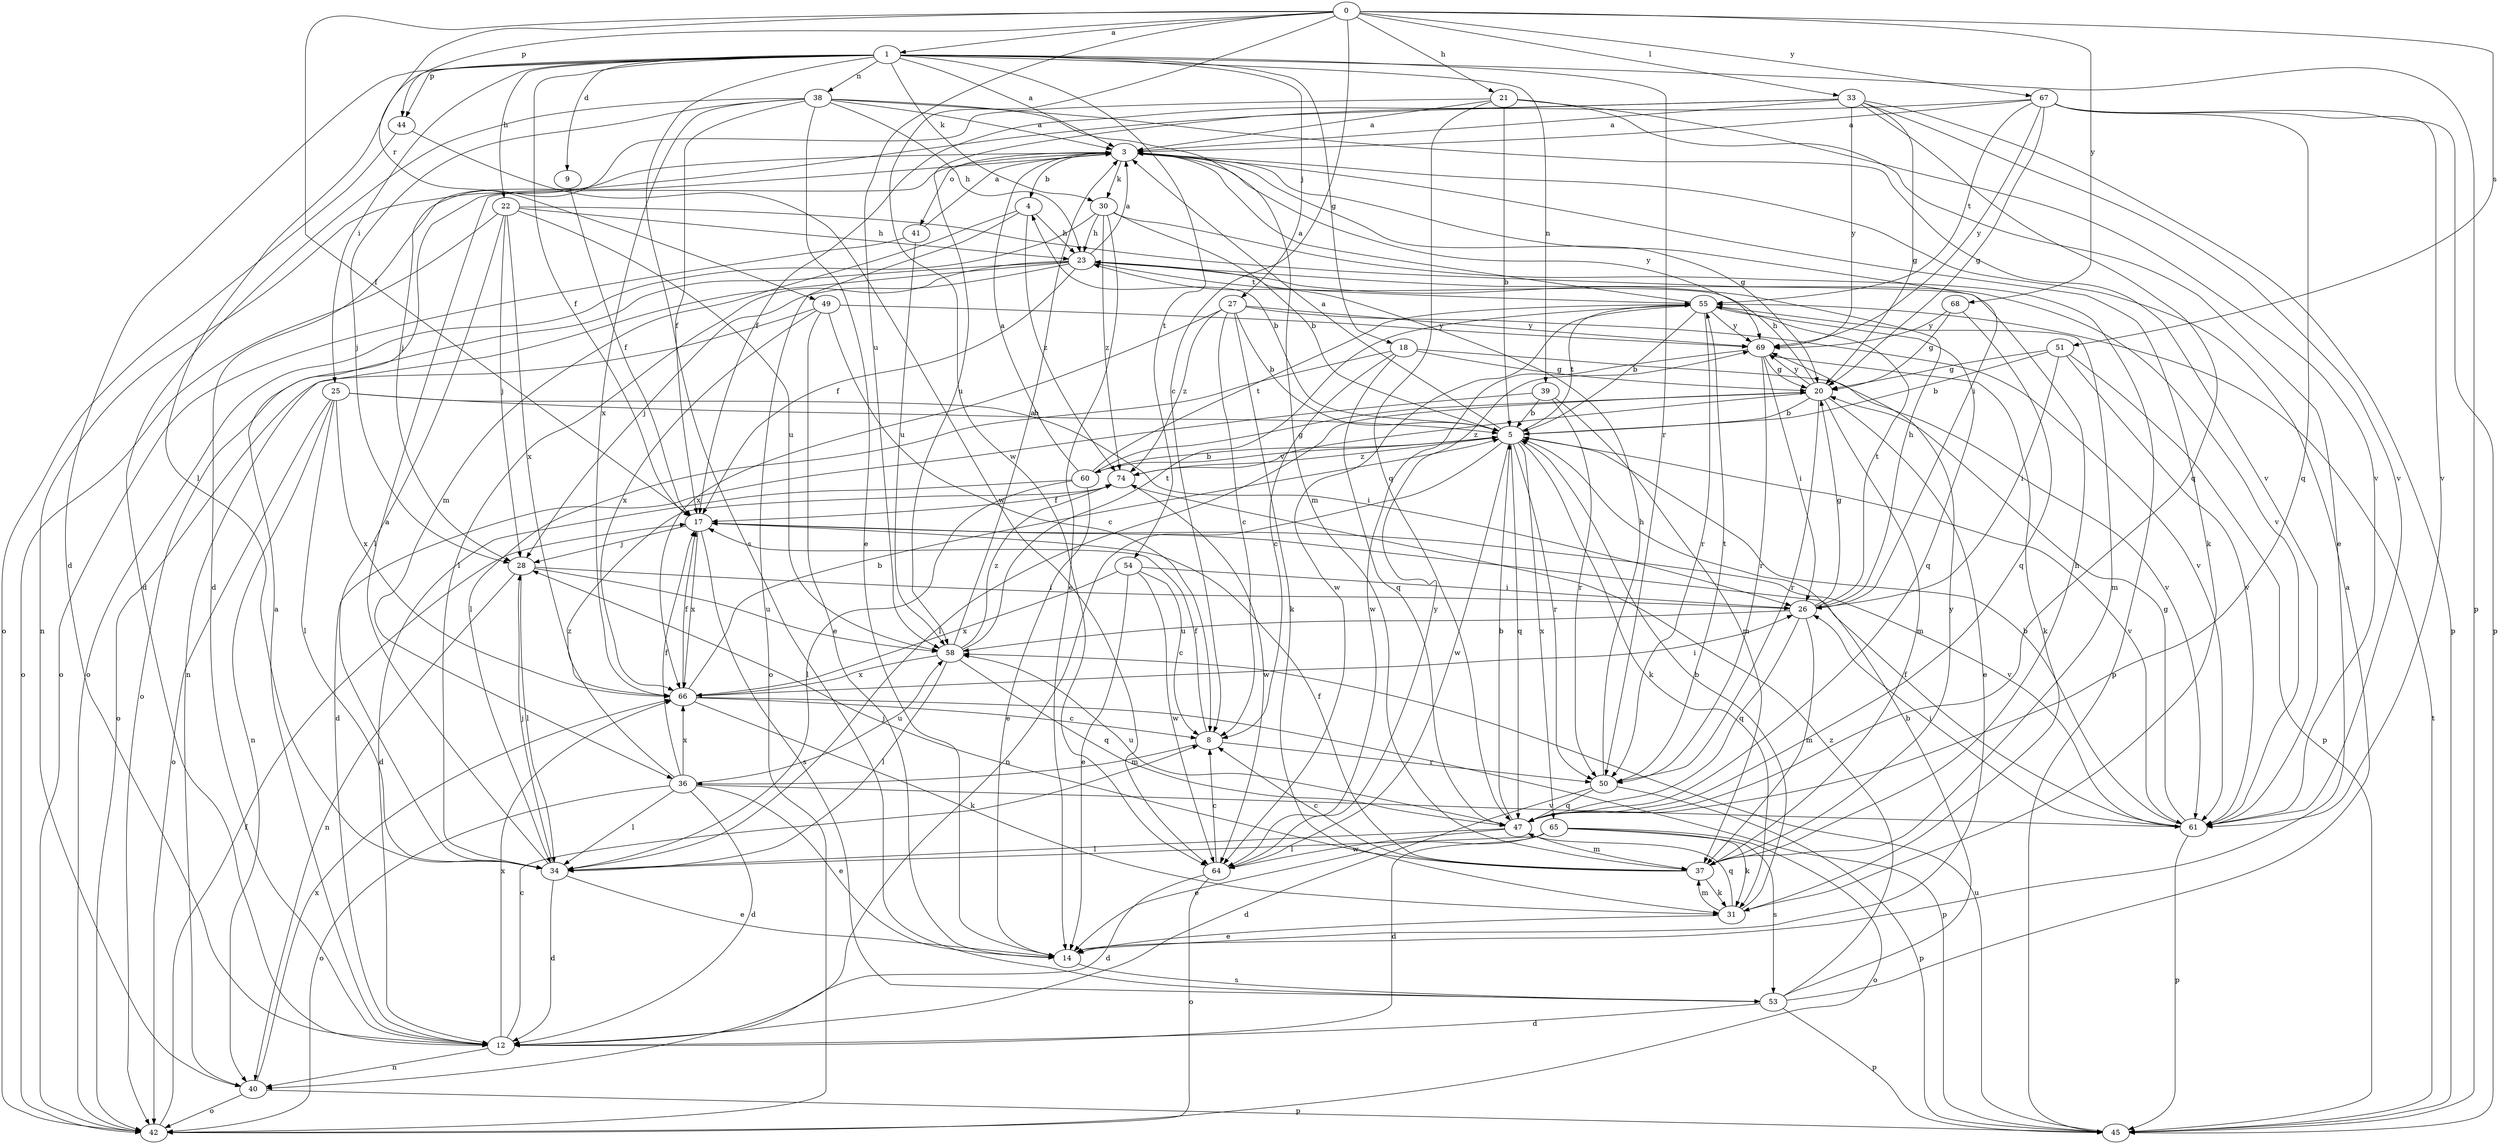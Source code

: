 strict digraph  {
0;
1;
3;
4;
5;
8;
9;
12;
14;
17;
18;
20;
21;
22;
23;
25;
26;
27;
28;
30;
31;
33;
34;
36;
37;
38;
39;
40;
41;
42;
44;
45;
47;
49;
50;
51;
53;
54;
55;
58;
60;
61;
64;
65;
66;
67;
68;
69;
74;
0 -> 1  [label=a];
0 -> 8  [label=c];
0 -> 17  [label=f];
0 -> 21  [label=h];
0 -> 33  [label=l];
0 -> 44  [label=p];
0 -> 49  [label=r];
0 -> 51  [label=s];
0 -> 58  [label=u];
0 -> 64  [label=w];
0 -> 67  [label=y];
0 -> 68  [label=y];
1 -> 3  [label=a];
1 -> 9  [label=d];
1 -> 12  [label=d];
1 -> 17  [label=f];
1 -> 18  [label=g];
1 -> 22  [label=h];
1 -> 25  [label=i];
1 -> 27  [label=j];
1 -> 30  [label=k];
1 -> 34  [label=l];
1 -> 38  [label=n];
1 -> 39  [label=n];
1 -> 44  [label=p];
1 -> 45  [label=p];
1 -> 50  [label=r];
1 -> 53  [label=s];
1 -> 54  [label=t];
3 -> 4  [label=b];
3 -> 20  [label=g];
3 -> 26  [label=i];
3 -> 30  [label=k];
3 -> 31  [label=k];
3 -> 40  [label=n];
3 -> 41  [label=o];
3 -> 69  [label=y];
4 -> 23  [label=h];
4 -> 36  [label=m];
4 -> 42  [label=o];
4 -> 74  [label=z];
5 -> 3  [label=a];
5 -> 4  [label=b];
5 -> 31  [label=k];
5 -> 40  [label=n];
5 -> 47  [label=q];
5 -> 50  [label=r];
5 -> 55  [label=t];
5 -> 60  [label=v];
5 -> 61  [label=v];
5 -> 64  [label=w];
5 -> 65  [label=x];
5 -> 74  [label=z];
8 -> 17  [label=f];
8 -> 36  [label=m];
8 -> 50  [label=r];
9 -> 17  [label=f];
12 -> 3  [label=a];
12 -> 8  [label=c];
12 -> 40  [label=n];
12 -> 66  [label=x];
14 -> 53  [label=s];
17 -> 28  [label=j];
17 -> 53  [label=s];
17 -> 61  [label=v];
17 -> 66  [label=x];
18 -> 8  [label=c];
18 -> 20  [label=g];
18 -> 34  [label=l];
18 -> 47  [label=q];
18 -> 61  [label=v];
20 -> 5  [label=b];
20 -> 14  [label=e];
20 -> 23  [label=h];
20 -> 34  [label=l];
20 -> 37  [label=m];
20 -> 50  [label=r];
20 -> 69  [label=y];
20 -> 74  [label=z];
21 -> 3  [label=a];
21 -> 5  [label=b];
21 -> 14  [label=e];
21 -> 28  [label=j];
21 -> 47  [label=q];
21 -> 61  [label=v];
22 -> 23  [label=h];
22 -> 28  [label=j];
22 -> 34  [label=l];
22 -> 42  [label=o];
22 -> 58  [label=u];
22 -> 61  [label=v];
22 -> 66  [label=x];
23 -> 3  [label=a];
23 -> 17  [label=f];
23 -> 28  [label=j];
23 -> 34  [label=l];
23 -> 40  [label=n];
23 -> 42  [label=o];
23 -> 55  [label=t];
25 -> 5  [label=b];
25 -> 26  [label=i];
25 -> 34  [label=l];
25 -> 40  [label=n];
25 -> 42  [label=o];
25 -> 66  [label=x];
26 -> 20  [label=g];
26 -> 23  [label=h];
26 -> 37  [label=m];
26 -> 47  [label=q];
26 -> 55  [label=t];
26 -> 58  [label=u];
27 -> 5  [label=b];
27 -> 8  [label=c];
27 -> 31  [label=k];
27 -> 61  [label=v];
27 -> 66  [label=x];
27 -> 69  [label=y];
27 -> 74  [label=z];
28 -> 26  [label=i];
28 -> 34  [label=l];
28 -> 40  [label=n];
28 -> 58  [label=u];
30 -> 5  [label=b];
30 -> 14  [label=e];
30 -> 23  [label=h];
30 -> 42  [label=o];
30 -> 45  [label=p];
30 -> 74  [label=z];
31 -> 5  [label=b];
31 -> 14  [label=e];
31 -> 37  [label=m];
31 -> 47  [label=q];
33 -> 3  [label=a];
33 -> 17  [label=f];
33 -> 20  [label=g];
33 -> 45  [label=p];
33 -> 47  [label=q];
33 -> 58  [label=u];
33 -> 61  [label=v];
33 -> 69  [label=y];
34 -> 3  [label=a];
34 -> 12  [label=d];
34 -> 14  [label=e];
34 -> 28  [label=j];
36 -> 12  [label=d];
36 -> 14  [label=e];
36 -> 17  [label=f];
36 -> 34  [label=l];
36 -> 42  [label=o];
36 -> 58  [label=u];
36 -> 61  [label=v];
36 -> 66  [label=x];
36 -> 74  [label=z];
37 -> 8  [label=c];
37 -> 17  [label=f];
37 -> 23  [label=h];
37 -> 28  [label=j];
37 -> 31  [label=k];
37 -> 69  [label=y];
38 -> 3  [label=a];
38 -> 12  [label=d];
38 -> 14  [label=e];
38 -> 17  [label=f];
38 -> 23  [label=h];
38 -> 28  [label=j];
38 -> 37  [label=m];
38 -> 61  [label=v];
38 -> 66  [label=x];
39 -> 5  [label=b];
39 -> 12  [label=d];
39 -> 37  [label=m];
39 -> 50  [label=r];
40 -> 42  [label=o];
40 -> 45  [label=p];
40 -> 66  [label=x];
41 -> 3  [label=a];
41 -> 42  [label=o];
41 -> 58  [label=u];
42 -> 17  [label=f];
44 -> 42  [label=o];
44 -> 64  [label=w];
45 -> 55  [label=t];
45 -> 58  [label=u];
47 -> 5  [label=b];
47 -> 34  [label=l];
47 -> 37  [label=m];
47 -> 58  [label=u];
47 -> 64  [label=w];
49 -> 8  [label=c];
49 -> 14  [label=e];
49 -> 42  [label=o];
49 -> 66  [label=x];
49 -> 69  [label=y];
50 -> 12  [label=d];
50 -> 23  [label=h];
50 -> 45  [label=p];
50 -> 47  [label=q];
50 -> 55  [label=t];
51 -> 5  [label=b];
51 -> 20  [label=g];
51 -> 26  [label=i];
51 -> 45  [label=p];
51 -> 61  [label=v];
53 -> 3  [label=a];
53 -> 5  [label=b];
53 -> 12  [label=d];
53 -> 45  [label=p];
53 -> 74  [label=z];
54 -> 8  [label=c];
54 -> 14  [label=e];
54 -> 26  [label=i];
54 -> 64  [label=w];
54 -> 66  [label=x];
55 -> 3  [label=a];
55 -> 5  [label=b];
55 -> 37  [label=m];
55 -> 47  [label=q];
55 -> 50  [label=r];
55 -> 64  [label=w];
55 -> 69  [label=y];
58 -> 3  [label=a];
58 -> 34  [label=l];
58 -> 47  [label=q];
58 -> 55  [label=t];
58 -> 66  [label=x];
58 -> 74  [label=z];
60 -> 3  [label=a];
60 -> 5  [label=b];
60 -> 12  [label=d];
60 -> 14  [label=e];
60 -> 20  [label=g];
60 -> 34  [label=l];
60 -> 55  [label=t];
61 -> 5  [label=b];
61 -> 17  [label=f];
61 -> 20  [label=g];
61 -> 26  [label=i];
61 -> 45  [label=p];
64 -> 8  [label=c];
64 -> 12  [label=d];
64 -> 42  [label=o];
64 -> 69  [label=y];
65 -> 12  [label=d];
65 -> 14  [label=e];
65 -> 31  [label=k];
65 -> 34  [label=l];
65 -> 42  [label=o];
65 -> 53  [label=s];
66 -> 5  [label=b];
66 -> 8  [label=c];
66 -> 17  [label=f];
66 -> 26  [label=i];
66 -> 31  [label=k];
66 -> 45  [label=p];
67 -> 3  [label=a];
67 -> 12  [label=d];
67 -> 20  [label=g];
67 -> 45  [label=p];
67 -> 47  [label=q];
67 -> 55  [label=t];
67 -> 61  [label=v];
67 -> 69  [label=y];
68 -> 20  [label=g];
68 -> 47  [label=q];
68 -> 69  [label=y];
69 -> 20  [label=g];
69 -> 26  [label=i];
69 -> 31  [label=k];
69 -> 50  [label=r];
69 -> 64  [label=w];
74 -> 17  [label=f];
74 -> 64  [label=w];
}
